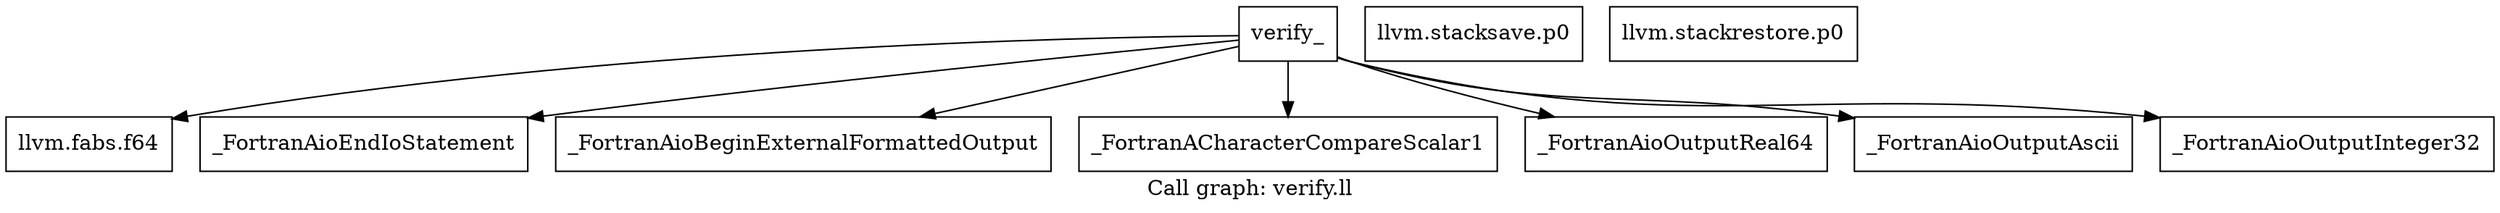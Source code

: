 digraph "Call graph: verify.ll" {
	label="Call graph: verify.ll";

	Node0x55e68d3b9fc0 [shape=record,label="{verify_}"];
	Node0x55e68d3b9fc0 -> Node0x55e68d3ba7a0;
	Node0x55e68d3b9fc0 -> Node0x55e68d3bb5e0;
	Node0x55e68d3b9fc0 -> Node0x55e68d3bb4d0;
	Node0x55e68d3b9fc0 -> Node0x55e68d3bb1b0;
	Node0x55e68d3b9fc0 -> Node0x55e68d3bb870;
	Node0x55e68d3b9fc0 -> Node0x55e68d3c7c00;
	Node0x55e68d3b9fc0 -> Node0x55e68d3bbaf0;
	Node0x55e68d3bb1b0 [shape=record,label="{_FortranACharacterCompareScalar1}"];
	Node0x55e68d3bb4d0 [shape=record,label="{_FortranAioBeginExternalFormattedOutput}"];
	Node0x55e68d3c7c00 [shape=record,label="{_FortranAioOutputAscii}"];
	Node0x55e68d3bb5e0 [shape=record,label="{_FortranAioEndIoStatement}"];
	Node0x55e68d3bb870 [shape=record,label="{_FortranAioOutputReal64}"];
	Node0x55e68d3bbaf0 [shape=record,label="{_FortranAioOutputInteger32}"];
	Node0x55e68d3c0f50 [shape=record,label="{llvm.stacksave.p0}"];
	Node0x55e68d3c15a0 [shape=record,label="{llvm.stackrestore.p0}"];
	Node0x55e68d3ba7a0 [shape=record,label="{llvm.fabs.f64}"];
}
